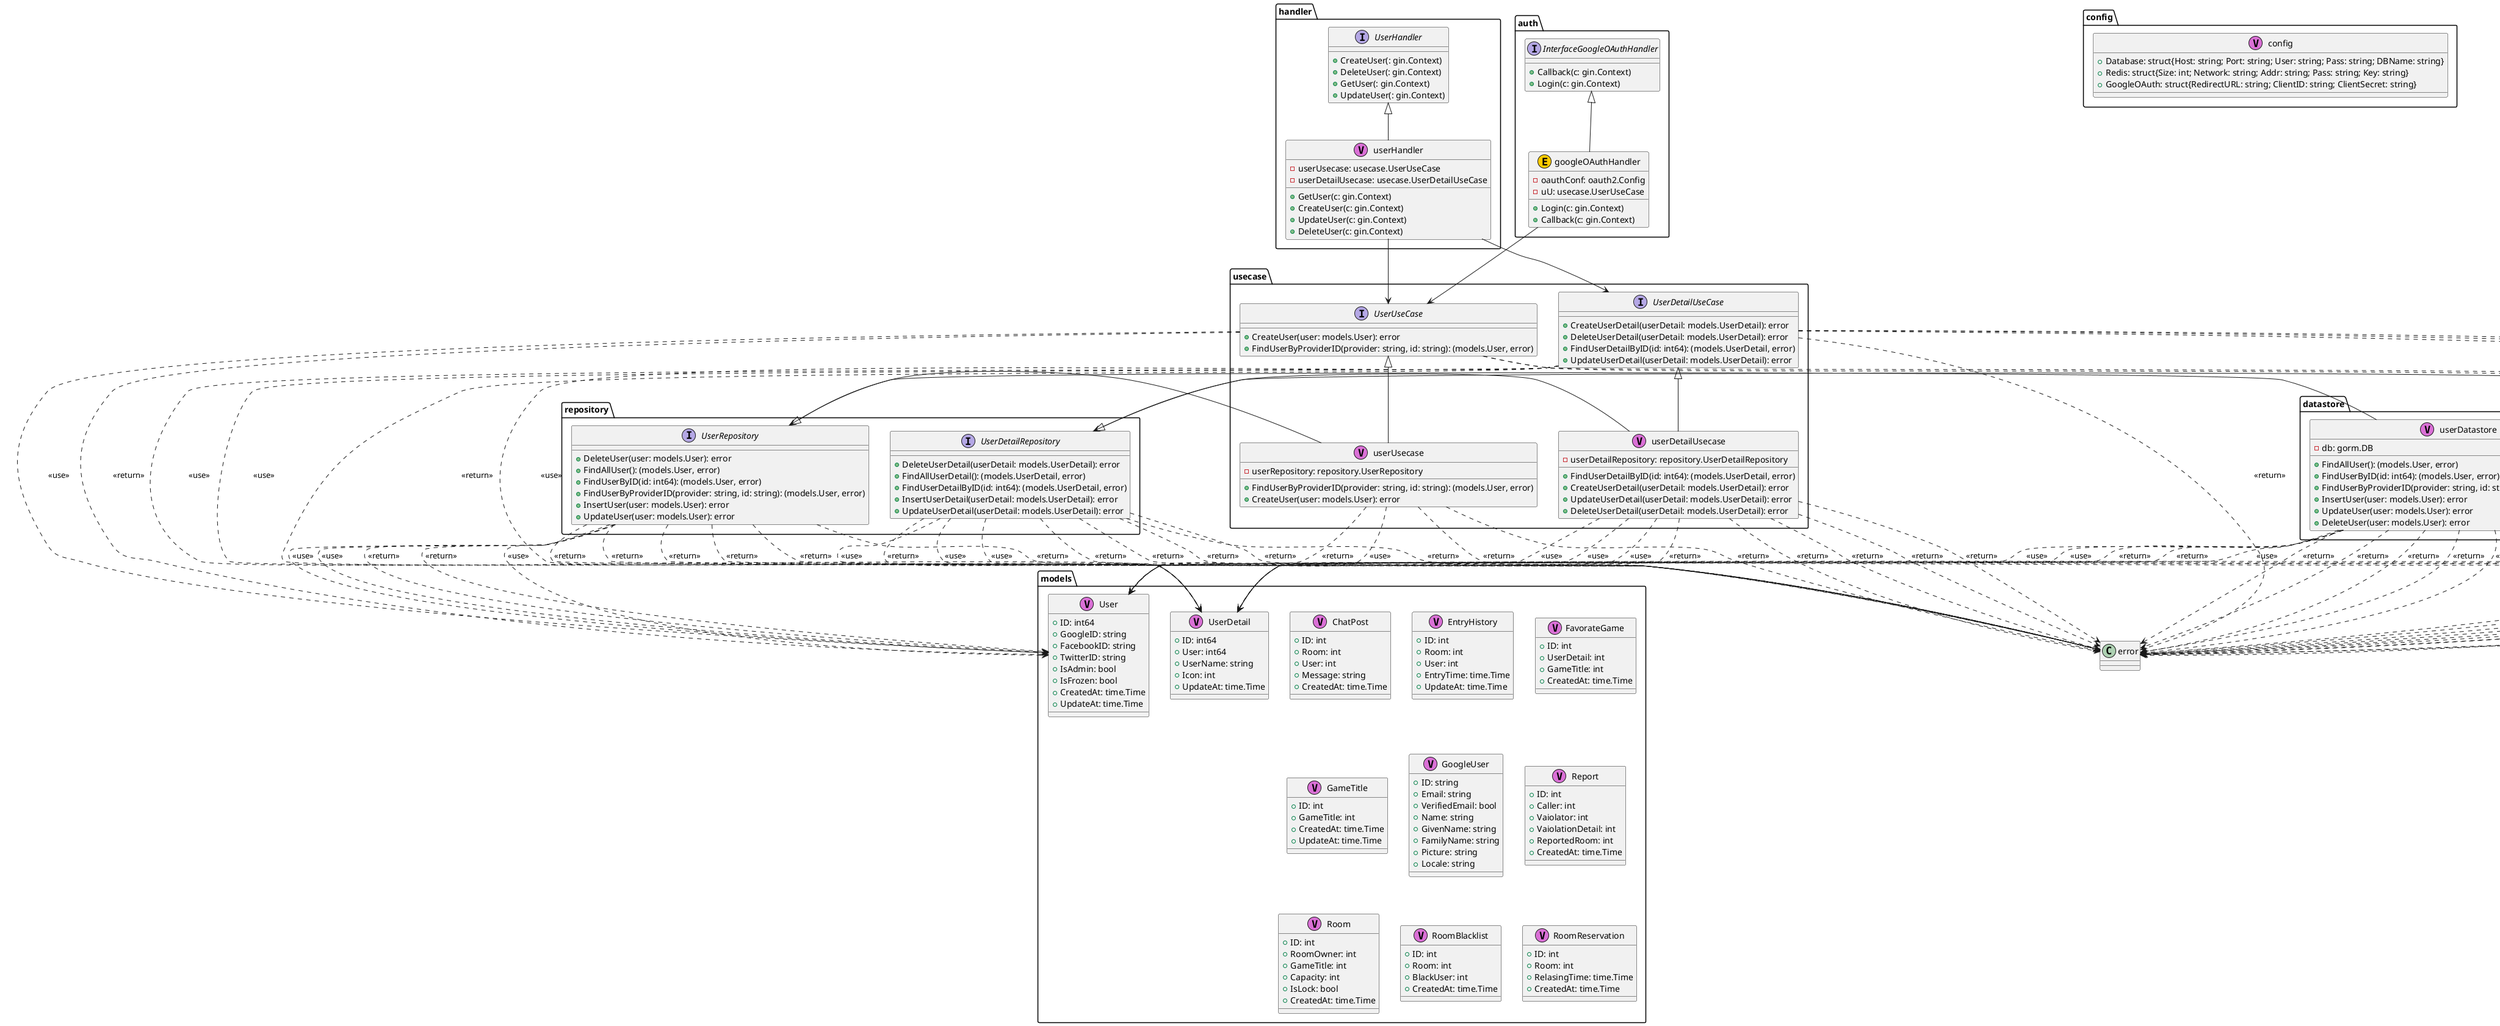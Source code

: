 @startuml

package "handler" {
	interface "UserHandler" as handler.UserHandler {
		+CreateUser(: gin.Context)
		+DeleteUser(: gin.Context)
		+GetUser(: gin.Context)
		+UpdateUser(: gin.Context)
	}
}



package "handler" {
	class "userHandler" as handler.userHandler <<V,Orchid>> {
		-userUsecase: usecase.UserUseCase
		-userDetailUsecase: usecase.UserDetailUseCase
		+GetUser(c: gin.Context)
		+CreateUser(c: gin.Context)
		+UpdateUser(c: gin.Context)
		+DeleteUser(c: gin.Context)
	}
}

	handler.userHandler --> usecase.UserUseCase
	handler.userHandler --> usecase.UserDetailUseCase


package "usecase" {
	interface "UserDetailUseCase" as usecase.UserDetailUseCase {
		+CreateUserDetail(userDetail: models.UserDetail): error
		+DeleteUserDetail(userDetail: models.UserDetail): error
		+FindUserDetailByID(id: int64): (models.UserDetail, error)
		+UpdateUserDetail(userDetail: models.UserDetail): error
	}
}


	usecase.UserDetailUseCase ..> models.UserDetail : <<use>> 
	usecase.UserDetailUseCase ..> error : <<return>> 
	usecase.UserDetailUseCase ..> models.UserDetail : <<use>> 
	usecase.UserDetailUseCase ..> error : <<return>> 
	usecase.UserDetailUseCase ..> models.UserDetail : <<return>> 
	usecase.UserDetailUseCase ..> error : <<return>> 
	usecase.UserDetailUseCase ..> models.UserDetail : <<use>> 
	usecase.UserDetailUseCase ..> error : <<return>> 

package "usecase" {
	interface "UserUseCase" as usecase.UserUseCase {
		+CreateUser(user: models.User): error
		+FindUserByProviderID(provider: string, id: string): (models.User, error)
	}
}


	usecase.UserUseCase ..> models.User : <<use>> 
	usecase.UserUseCase ..> error : <<return>> 
	usecase.UserUseCase ..> models.User : <<return>> 
	usecase.UserUseCase ..> error : <<return>> 

package "usecase" {
	class "userDetailUsecase" as usecase.userDetailUsecase <<V,Orchid>> {
		-userDetailRepository: repository.UserDetailRepository
		+FindUserDetailByID(id: int64): (models.UserDetail, error)
		+CreateUserDetail(userDetail: models.UserDetail): error
		+UpdateUserDetail(userDetail: models.UserDetail): error
		+DeleteUserDetail(userDetail: models.UserDetail): error
	}
}

	usecase.userDetailUsecase --> repository.UserDetailRepository

	usecase.userDetailUsecase ..> models.UserDetail : <<return>> 
	usecase.userDetailUsecase ..> error : <<return>> 
	usecase.userDetailUsecase ..> models.UserDetail : <<use>> 
	usecase.userDetailUsecase ..> error : <<return>> 
	usecase.userDetailUsecase ..> models.UserDetail : <<use>> 
	usecase.userDetailUsecase ..> error : <<return>> 
	usecase.userDetailUsecase ..> models.UserDetail : <<use>> 
	usecase.userDetailUsecase ..> error : <<return>> 

package "usecase" {
	class "userUsecase" as usecase.userUsecase <<V,Orchid>> {
		-userRepository: repository.UserRepository
		+FindUserByProviderID(provider: string, id: string): (models.User, error)
		+CreateUser(user: models.User): error
	}
}

	usecase.userUsecase --> repository.UserRepository

	usecase.userUsecase ..> models.User : <<return>> 
	usecase.userUsecase ..> error : <<return>> 
	usecase.userUsecase ..> models.User : <<use>> 
	usecase.userUsecase ..> error : <<return>> 

package "models" {
	class "ChatPost" as models.ChatPost <<V,Orchid>> {
		+ID: int
		+Room: int
		+User: int
		+Message: string
		+CreatedAt: time.Time
	}
}



package "models" {
	class "EntryHistory" as models.EntryHistory <<V,Orchid>> {
		+ID: int
		+Room: int
		+User: int
		+EntryTime: time.Time
		+UpdateAt: time.Time
	}
}



package "models" {
	class "FavorateGame" as models.FavorateGame <<V,Orchid>> {
		+ID: int
		+UserDetail: int
		+GameTitle: int
		+CreatedAt: time.Time
	}
}



package "models" {
	class "GameTitle" as models.GameTitle <<V,Orchid>> {
		+ID: int
		+GameTitle: int
		+CreatedAt: time.Time
		+UpdateAt: time.Time
	}
}



package "models" {
	class "GoogleUser" as models.GoogleUser <<V,Orchid>> {
		+ID: string
		+Email: string
		+VerifiedEmail: bool
		+Name: string
		+GivenName: string
		+FamilyName: string
		+Picture: string
		+Locale: string
	}
}



package "models" {
	class "Report" as models.Report <<V,Orchid>> {
		+ID: int
		+Caller: int
		+Vaiolator: int
		+VaiolationDetail: int
		+ReportedRoom: int
		+CreatedAt: time.Time
	}
}



package "models" {
	class "Room" as models.Room <<V,Orchid>> {
		+ID: int
		+RoomOwner: int
		+GameTitle: int
		+Capacity: int
		+IsLock: bool
		+CreatedAt: time.Time
	}
}



package "models" {
	class "RoomBlacklist" as models.RoomBlacklist <<V,Orchid>> {
		+ID: int
		+Room: int
		+BlackUser: int
		+CreatedAt: time.Time
	}
}



package "models" {
	class "RoomReservation" as models.RoomReservation <<V,Orchid>> {
		+ID: int
		+Room: int
		+RelasingTime: time.Time
		+CreatedAt: time.Time
	}
}



package "models" {
	class "User" as models.User <<V,Orchid>> {
		+ID: int64
		+GoogleID: string
		+FacebookID: string
		+TwitterID: string
		+IsAdmin: bool
		+IsFrozen: bool
		+CreatedAt: time.Time
		+UpdateAt: time.Time
	}
}



package "models" {
	class "UserDetail" as models.UserDetail <<V,Orchid>> {
		+ID: int64
		+User: int64
		+UserName: string
		+Icon: int
		+UpdateAt: time.Time
	}
}



package "auth" {
	interface "InterfaceGoogleOAuthHandler" as auth.InterfaceGoogleOAuthHandler {
		+Callback(c: gin.Context)
		+Login(c: gin.Context)
	}
}



package "auth" {
	class "googleOAuthHandler" as auth.googleOAuthHandler <<E,#FFCC00>> {
		-oauthConf: oauth2.Config
		-uU: usecase.UserUseCase
		+Login(c: gin.Context)
		+Callback(c: gin.Context)
	}
}

	auth.googleOAuthHandler --> usecase.UserUseCase


package "datastore" {
	class "userDatastore" as datastore.userDatastore <<V,Orchid>> {
		-db: gorm.DB
		+FindAllUser(): (models.User, error)
		+FindUserByID(id: int64): (models.User, error)
		+FindUserByProviderID(provider: string, id: string): (models.User, error)
		+InsertUser(user: models.User): error
		+UpdateUser(user: models.User): error
		+DeleteUser(user: models.User): error
	}
}


	datastore.userDatastore ..> error : <<return>> 
	datastore.userDatastore ..> models.User : <<return>> 
	datastore.userDatastore ..> error : <<return>> 
	datastore.userDatastore ..> models.User : <<return>> 
	datastore.userDatastore ..> error : <<return>> 
	datastore.userDatastore ..> models.User : <<use>> 
	datastore.userDatastore ..> error : <<return>> 
	datastore.userDatastore ..> models.User : <<use>> 
	datastore.userDatastore ..> error : <<return>> 
	datastore.userDatastore ..> models.User : <<use>> 
	datastore.userDatastore ..> error : <<return>> 

package "datastore" {
	class "userDetailDatastore" as datastore.userDetailDatastore <<V,Orchid>> {
		-db: gorm.DB
		+FindAllUserDetail(): (models.UserDetail, error)
		+FindUserDetailByID(id: int64): (models.UserDetail, error)
		+InsertUserDetail(userDetail: models.UserDetail): error
		+UpdateUserDetail(userDetail: models.UserDetail): error
		+DeleteUserDetail(userDetail: models.UserDetail): error
	}
}


	datastore.userDetailDatastore ..> error : <<return>> 
	datastore.userDetailDatastore ..> models.UserDetail : <<return>> 
	datastore.userDetailDatastore ..> error : <<return>> 
	datastore.userDetailDatastore ..> models.UserDetail : <<use>> 
	datastore.userDetailDatastore ..> error : <<return>> 
	datastore.userDetailDatastore ..> models.UserDetail : <<use>> 
	datastore.userDetailDatastore ..> error : <<return>> 
	datastore.userDetailDatastore ..> models.UserDetail : <<use>> 
	datastore.userDetailDatastore ..> error : <<return>> 

package "config" {
	class "config" as config.config <<V,Orchid>> {
		+Database: struct{Host: string; Port: string; User: string; Pass: string; DBName: string}
		+Redis: struct{Size: int; Network: string; Addr: string; Pass: string; Key: string}
		+GoogleOAuth: struct{RedirectURL: string; ClientID: string; ClientSecret: string}
	}
}



package "repository" {
	interface "UserDetailRepository" as repository.UserDetailRepository {
		+DeleteUserDetail(userDetail: models.UserDetail): error
		+FindAllUserDetail(): (models.UserDetail, error)
		+FindUserDetailByID(id: int64): (models.UserDetail, error)
		+InsertUserDetail(userDetail: models.UserDetail): error
		+UpdateUserDetail(userDetail: models.UserDetail): error
	}
}


	repository.UserDetailRepository ..> models.UserDetail : <<use>> 
	repository.UserDetailRepository ..> error : <<return>> 
	repository.UserDetailRepository ..> error : <<return>> 
	repository.UserDetailRepository ..> models.UserDetail : <<return>> 
	repository.UserDetailRepository ..> error : <<return>> 
	repository.UserDetailRepository ..> models.UserDetail : <<use>> 
	repository.UserDetailRepository ..> error : <<return>> 
	repository.UserDetailRepository ..> models.UserDetail : <<use>> 
	repository.UserDetailRepository ..> error : <<return>> 

package "repository" {
	interface "UserRepository" as repository.UserRepository {
		+DeleteUser(user: models.User): error
		+FindAllUser(): (models.User, error)
		+FindUserByID(id: int64): (models.User, error)
		+FindUserByProviderID(provider: string, id: string): (models.User, error)
		+InsertUser(user: models.User): error
		+UpdateUser(user: models.User): error
	}
}


	repository.UserRepository ..> models.User : <<use>> 
	repository.UserRepository ..> error : <<return>> 
	repository.UserRepository ..> error : <<return>> 
	repository.UserRepository ..> models.User : <<return>> 
	repository.UserRepository ..> error : <<return>> 
	repository.UserRepository ..> models.User : <<return>> 
	repository.UserRepository ..> error : <<return>> 
	repository.UserRepository ..> models.User : <<use>> 
	repository.UserRepository ..> error : <<return>> 
	repository.UserRepository ..> models.User : <<use>> 
	repository.UserRepository ..> error : <<return>> 

	handler.userHandler -up-|> handler.UserHandler
	usecase.userDetailUsecase -up-|> usecase.UserDetailUseCase
	usecase.userUsecase -up-|> usecase.UserUseCase
	auth.googleOAuthHandler -up-|> auth.InterfaceGoogleOAuthHandler
	datastore.userDatastore -up-|> repository.UserRepository
	datastore.userDetailDatastore -up-|> repository.UserDetailRepository


@enduml
